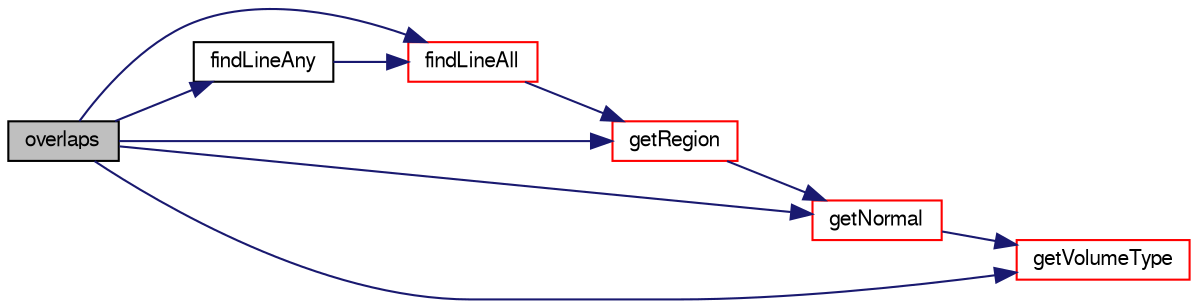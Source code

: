 digraph "overlaps"
{
  bgcolor="transparent";
  edge [fontname="FreeSans",fontsize="10",labelfontname="FreeSans",labelfontsize="10"];
  node [fontname="FreeSans",fontsize="10",shape=record];
  rankdir="LR";
  Node56 [label="overlaps",height=0.2,width=0.4,color="black", fillcolor="grey75", style="filled", fontcolor="black"];
  Node56 -> Node57 [color="midnightblue",fontsize="10",style="solid",fontname="FreeSans"];
  Node57 [label="findLineAll",height=0.2,width=0.4,color="red",URL="$a25218.html#a32c00098bc496f0cc93bf1aebc19ee49",tooltip="Get all intersections in order from start to end. "];
  Node57 -> Node62 [color="midnightblue",fontsize="10",style="solid",fontname="FreeSans"];
  Node62 [label="getRegion",height=0.2,width=0.4,color="red",URL="$a25218.html#ab2bcdcc4dd1bdb5a9e1d1025292bdf24",tooltip="From a set of points and indices get the region. "];
  Node62 -> Node63 [color="midnightblue",fontsize="10",style="solid",fontname="FreeSans"];
  Node63 [label="getNormal",height=0.2,width=0.4,color="red",URL="$a25218.html#aa9abdb9ffe5f3cb1c2992ccb3bcc9e48",tooltip="From a set of points and indices get the normal. "];
  Node63 -> Node64 [color="midnightblue",fontsize="10",style="solid",fontname="FreeSans"];
  Node64 [label="getVolumeType",height=0.2,width=0.4,color="red",URL="$a25218.html#a1d3ba31549036f01425643d189858d2a",tooltip="Determine type (inside/outside/mixed) for point. unknown if. "];
  Node56 -> Node112 [color="midnightblue",fontsize="10",style="solid",fontname="FreeSans"];
  Node112 [label="findLineAny",height=0.2,width=0.4,color="black",URL="$a25218.html#a3cb961eda9c4705631ac1b5b1ca29b97",tooltip="Return any intersection on segment from start to end. "];
  Node112 -> Node57 [color="midnightblue",fontsize="10",style="solid",fontname="FreeSans"];
  Node56 -> Node63 [color="midnightblue",fontsize="10",style="solid",fontname="FreeSans"];
  Node56 -> Node62 [color="midnightblue",fontsize="10",style="solid",fontname="FreeSans"];
  Node56 -> Node64 [color="midnightblue",fontsize="10",style="solid",fontname="FreeSans"];
}
